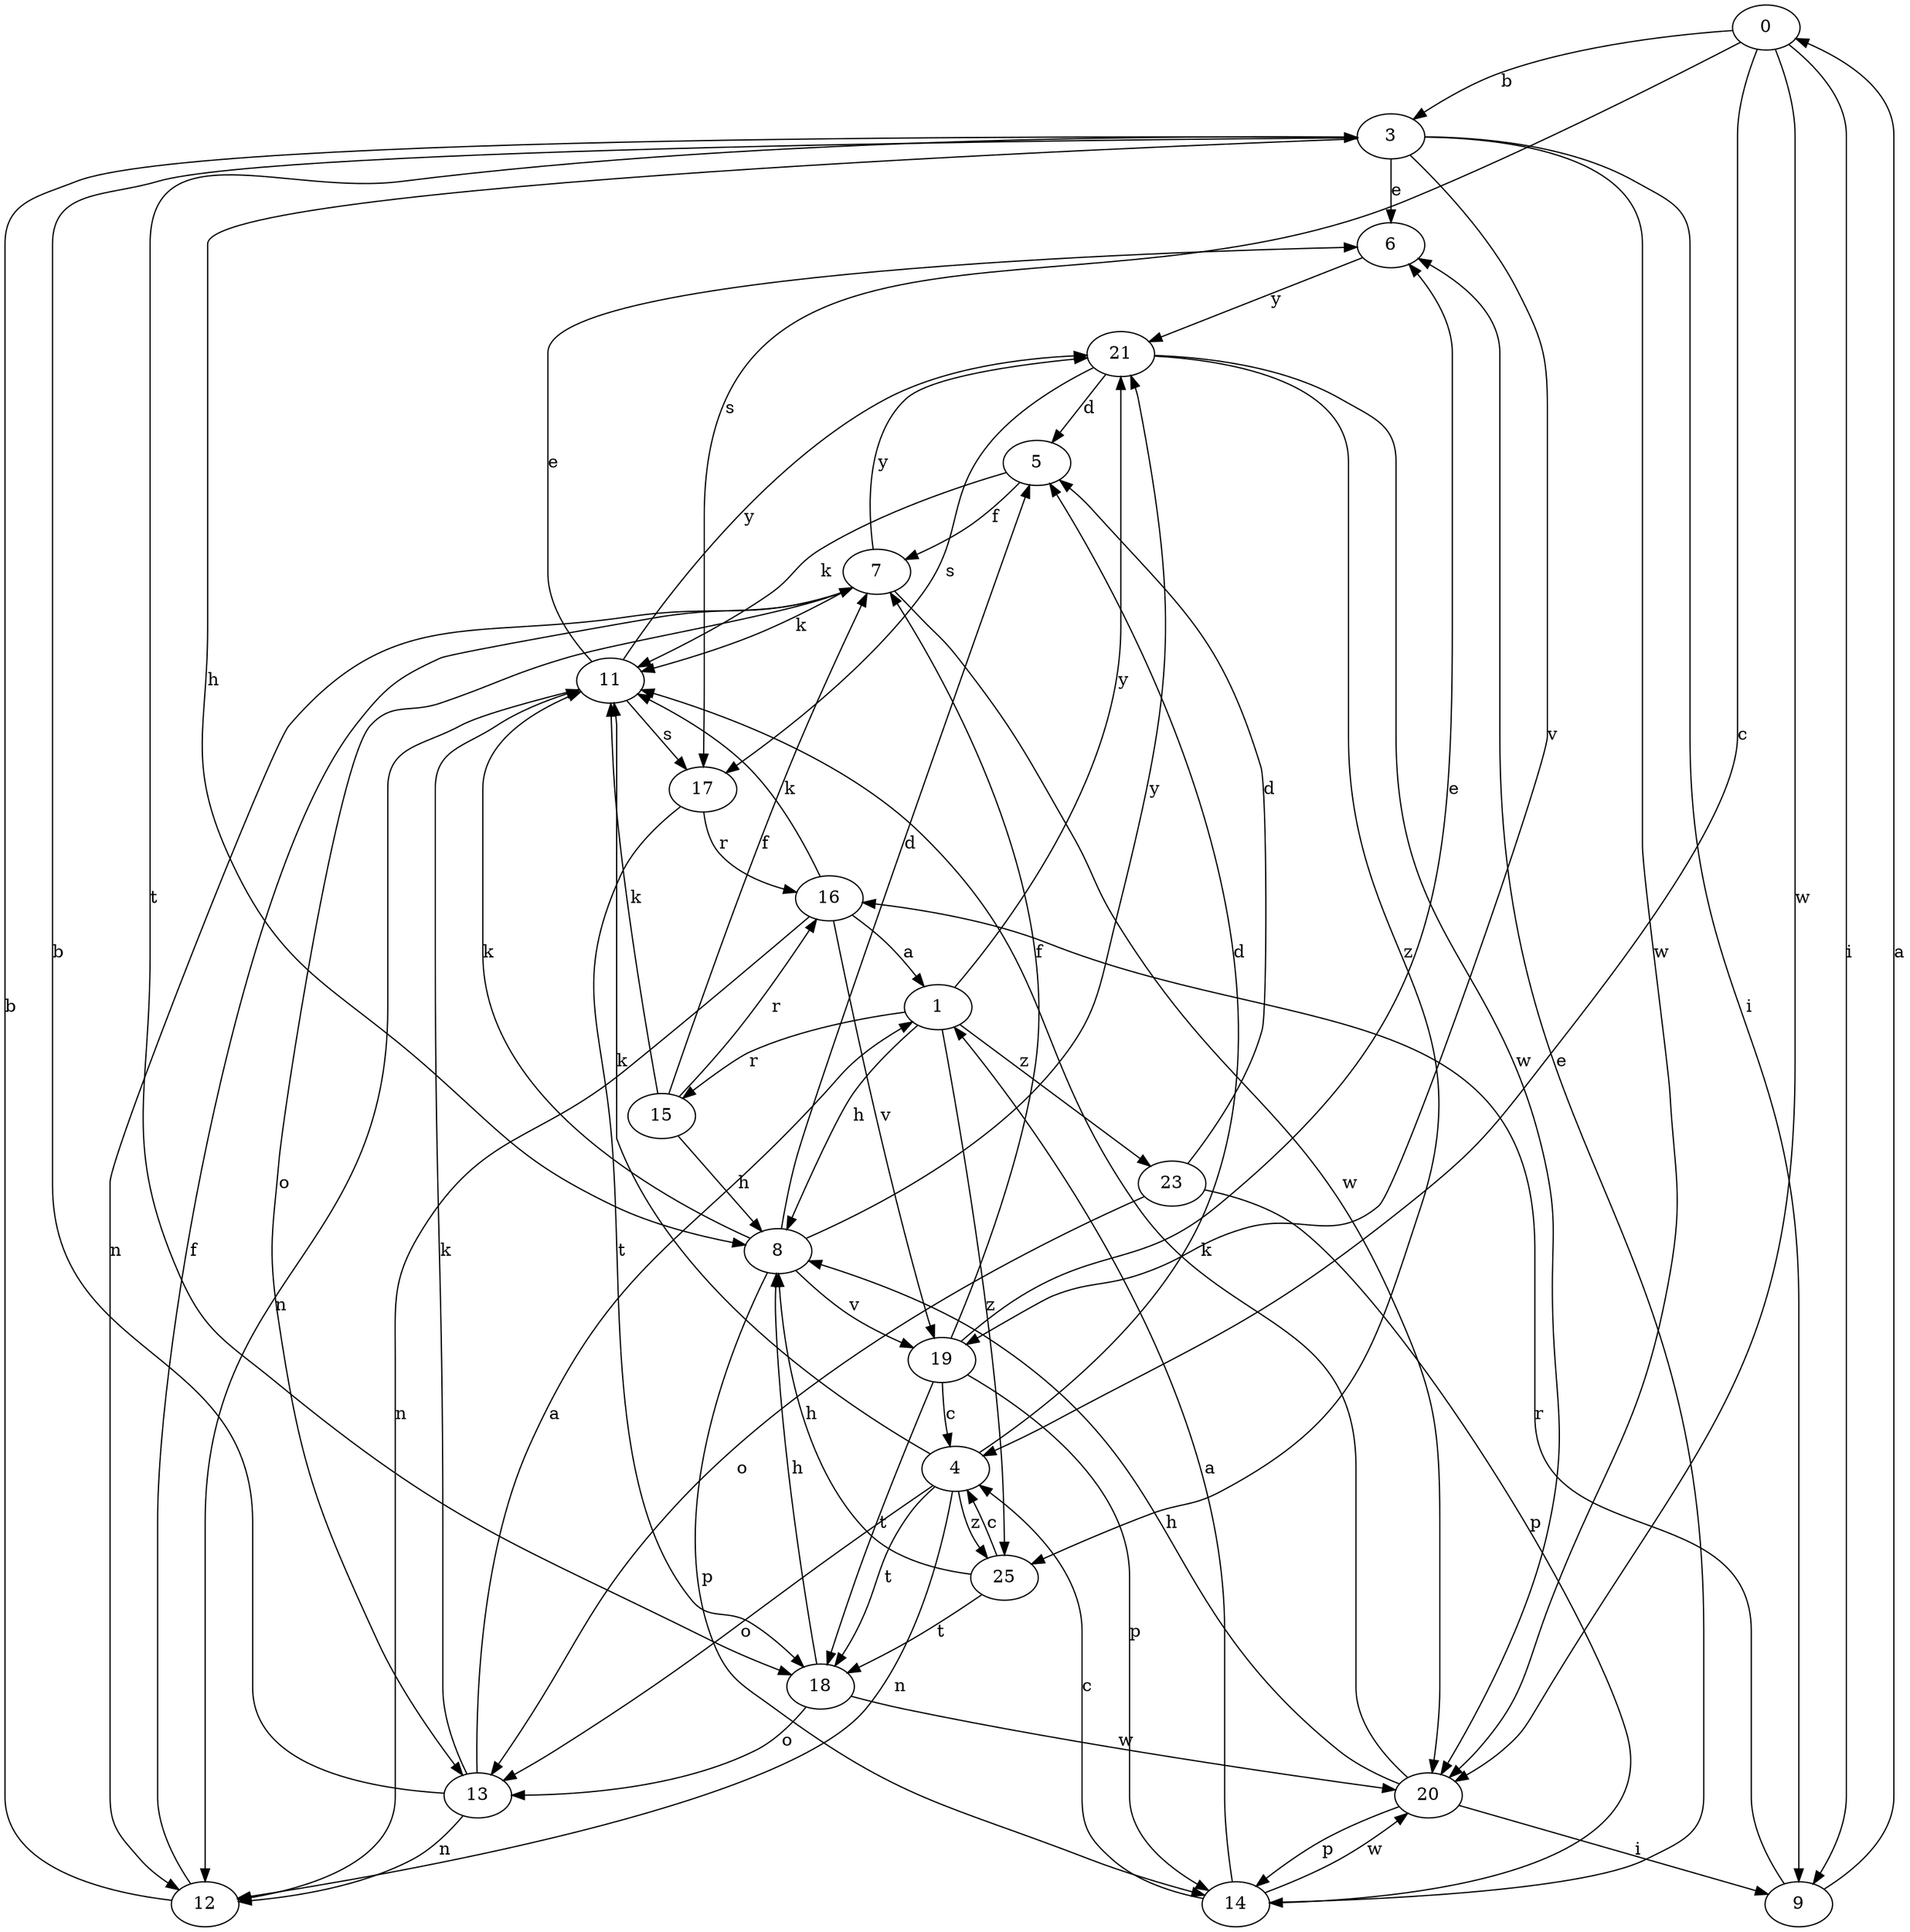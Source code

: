 strict digraph  {
0;
1;
3;
4;
5;
6;
7;
8;
9;
11;
12;
13;
14;
15;
16;
17;
18;
19;
20;
21;
23;
25;
0 -> 3  [label=b];
0 -> 4  [label=c];
0 -> 9  [label=i];
0 -> 17  [label=s];
0 -> 20  [label=w];
1 -> 8  [label=h];
1 -> 15  [label=r];
1 -> 21  [label=y];
1 -> 23  [label=z];
1 -> 25  [label=z];
3 -> 6  [label=e];
3 -> 8  [label=h];
3 -> 9  [label=i];
3 -> 18  [label=t];
3 -> 19  [label=v];
3 -> 20  [label=w];
4 -> 5  [label=d];
4 -> 11  [label=k];
4 -> 12  [label=n];
4 -> 13  [label=o];
4 -> 18  [label=t];
4 -> 25  [label=z];
5 -> 7  [label=f];
5 -> 11  [label=k];
6 -> 21  [label=y];
7 -> 11  [label=k];
7 -> 12  [label=n];
7 -> 13  [label=o];
7 -> 20  [label=w];
7 -> 21  [label=y];
8 -> 5  [label=d];
8 -> 11  [label=k];
8 -> 14  [label=p];
8 -> 19  [label=v];
8 -> 21  [label=y];
9 -> 0  [label=a];
9 -> 16  [label=r];
11 -> 6  [label=e];
11 -> 12  [label=n];
11 -> 17  [label=s];
11 -> 21  [label=y];
12 -> 3  [label=b];
12 -> 7  [label=f];
13 -> 1  [label=a];
13 -> 3  [label=b];
13 -> 11  [label=k];
13 -> 12  [label=n];
14 -> 1  [label=a];
14 -> 4  [label=c];
14 -> 6  [label=e];
14 -> 20  [label=w];
15 -> 7  [label=f];
15 -> 8  [label=h];
15 -> 11  [label=k];
15 -> 16  [label=r];
16 -> 1  [label=a];
16 -> 11  [label=k];
16 -> 12  [label=n];
16 -> 19  [label=v];
17 -> 16  [label=r];
17 -> 18  [label=t];
18 -> 8  [label=h];
18 -> 13  [label=o];
18 -> 20  [label=w];
19 -> 4  [label=c];
19 -> 6  [label=e];
19 -> 7  [label=f];
19 -> 14  [label=p];
19 -> 18  [label=t];
20 -> 8  [label=h];
20 -> 9  [label=i];
20 -> 11  [label=k];
20 -> 14  [label=p];
21 -> 5  [label=d];
21 -> 17  [label=s];
21 -> 20  [label=w];
21 -> 25  [label=z];
23 -> 5  [label=d];
23 -> 13  [label=o];
23 -> 14  [label=p];
25 -> 4  [label=c];
25 -> 8  [label=h];
25 -> 18  [label=t];
}
